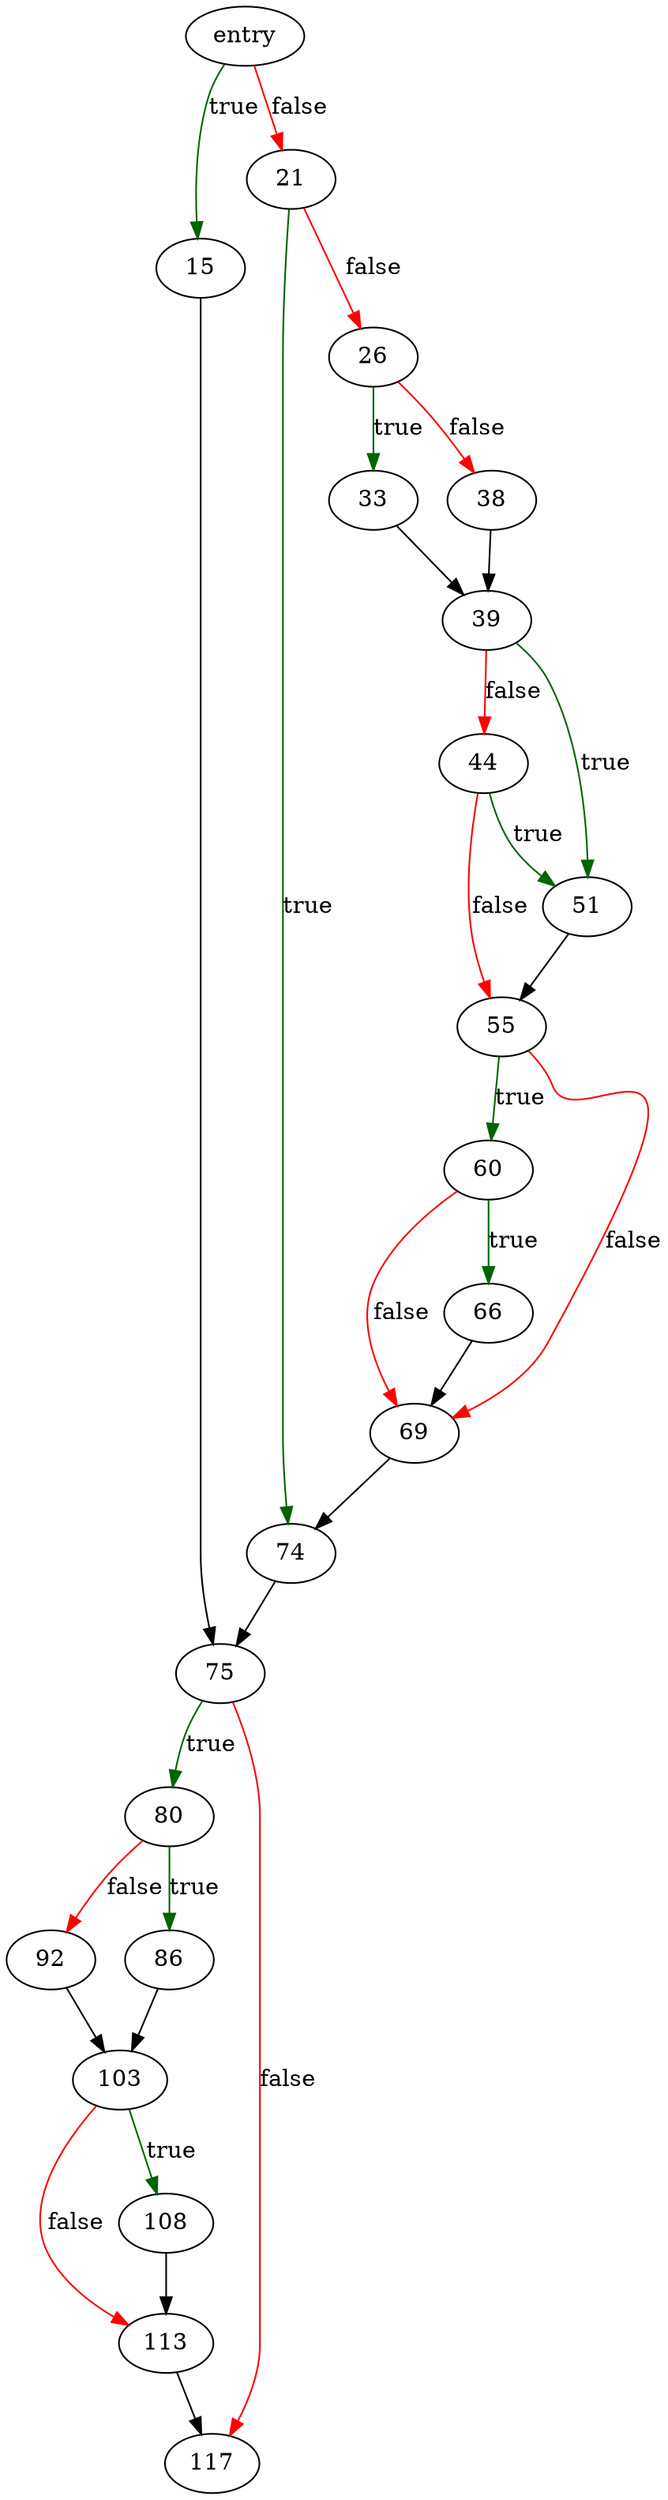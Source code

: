 digraph "pager_unlock" {
	// Node definitions.
	1 [label=entry];
	15;
	21;
	26;
	33;
	38;
	39;
	44;
	51;
	55;
	60;
	66;
	69;
	74;
	75;
	80;
	86;
	92;
	103;
	108;
	113;
	117;

	// Edge definitions.
	1 -> 15 [
		color=darkgreen
		label=true
	];
	1 -> 21 [
		color=red
		label=false
	];
	15 -> 75;
	21 -> 26 [
		color=red
		label=false
	];
	21 -> 74 [
		color=darkgreen
		label=true
	];
	26 -> 33 [
		color=darkgreen
		label=true
	];
	26 -> 38 [
		color=red
		label=false
	];
	33 -> 39;
	38 -> 39;
	39 -> 44 [
		color=red
		label=false
	];
	39 -> 51 [
		color=darkgreen
		label=true
	];
	44 -> 51 [
		color=darkgreen
		label=true
	];
	44 -> 55 [
		color=red
		label=false
	];
	51 -> 55;
	55 -> 60 [
		color=darkgreen
		label=true
	];
	55 -> 69 [
		color=red
		label=false
	];
	60 -> 66 [
		color=darkgreen
		label=true
	];
	60 -> 69 [
		color=red
		label=false
	];
	66 -> 69;
	69 -> 74;
	74 -> 75;
	75 -> 80 [
		color=darkgreen
		label=true
	];
	75 -> 117 [
		color=red
		label=false
	];
	80 -> 86 [
		color=darkgreen
		label=true
	];
	80 -> 92 [
		color=red
		label=false
	];
	86 -> 103;
	92 -> 103;
	103 -> 108 [
		color=darkgreen
		label=true
	];
	103 -> 113 [
		color=red
		label=false
	];
	108 -> 113;
	113 -> 117;
}